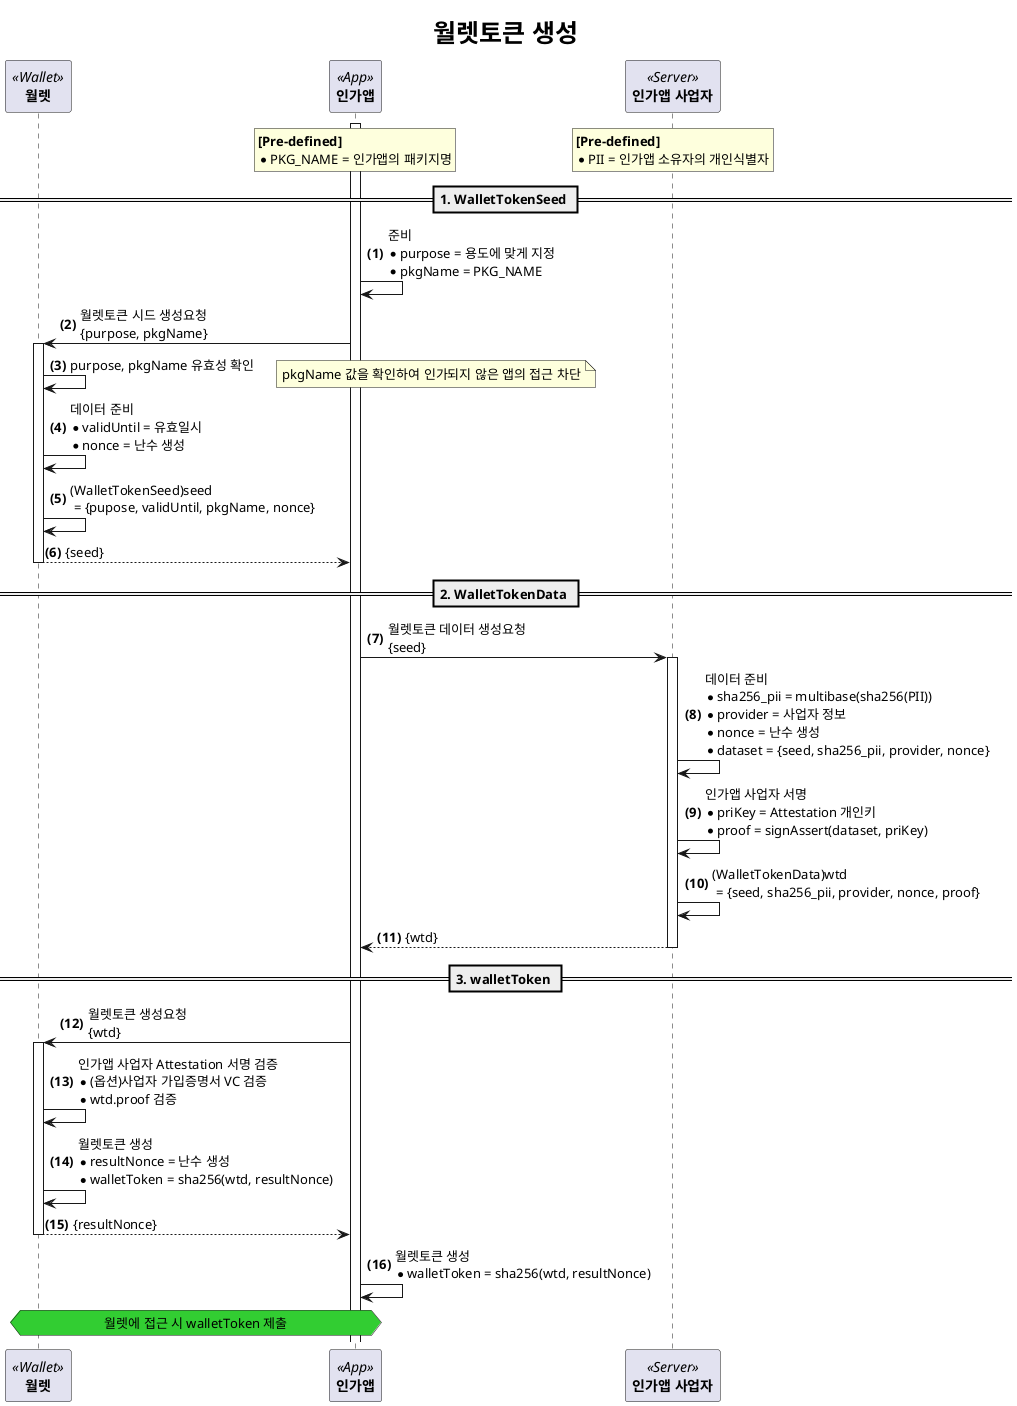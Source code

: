 @startuml proc_wallet_token_ko
title
	<size:25>월렛토큰 생성</size>
end title

autonumber "<b>(#)</b>"

participant "**월렛**" as wal <<Wallet>>
participant "**인가앱**" as ca <<App>>
participant "**인가앱 사업자**" as cap <<Server>>

activate ca

rnote over ca
    **[Pre-defined]**
    * PKG_NAME = 인가앱의 패키지명
end rnote
/ rnote over cap
    **[Pre-defined]**
    * PII = 인가앱 소유자의 개인식별자
end rnote

== 1. WalletTokenSeed ==

ca -> ca: 준비\
    \n* purpose = 용도에 맞게 지정\
    \n* pkgName = PKG_NAME

ca -> wal ++: 월렛토큰 시드 생성요청\n{purpose, pkgName}
    wal -> wal: purpose, pkgName 유효성 확인
    note right: pkgName 값을 확인하여 인가되지 않은 앱의 접근 차단
    wal -> wal: 데이터 준비\
            \n* validUntil = 유효일시\
            \n* nonce = 난수 생성
    wal -> wal: (WalletTokenSeed)seed\
            \n = {pupose, validUntil, pkgName, nonce}
return {seed}

== 2. WalletTokenData ==

ca -> cap ++: 월렛토큰 데이터 생성요청\n{seed}
    cap -> cap: 데이터 준비\
        \n* sha256_pii = multibase(sha256(PII))\
        \n* provider = 사업자 정보\
        \n* nonce = 난수 생성\
        \n* dataset = {seed, sha256_pii, provider, nonce}
    cap -> cap: 인가앱 사업자 서명\
        \n* priKey = Attestation 개인키\
        \n* proof = signAssert(dataset, priKey)
    cap -> cap: (WalletTokenData)wtd\
        \n = {seed, sha256_pii, provider, nonce, proof}
return {wtd}

== 3. walletToken ==

ca -> wal ++: 월렛토큰 생성요청\n{wtd}
    wal -> wal: 인가앱 사업자 Attestation 서명 검증\
            \n* (옵션)사업자 가입증명서 VC 검증\
            \n* wtd.proof 검증
    wal -> wal: 월렛토큰 생성\
            \n* resultNonce = 난수 생성\
            \n* walletToken = sha256(wtd, resultNonce)
return {resultNonce}

ca -> ca: 월렛토큰 생성\
    \n* walletToken = sha256(wtd, resultNonce)

hnote over wal, ca #LimeGreen
    월렛에 접근 시 walletToken 제출
end hnote
@enduml


@startuml proc_server_token_ko
title
	<size:25>서버토큰 생성</size>
end title

autonumber "<b>(#)</b>"

participant "**월렛**" as wal <<Wallet>>
participant "**인가앱**" as ca <<App>>
participant "**인가앱 사업자**" as cap <<Server>>
participant "**TAS**" as tas <<Server>>

activate ca

rnote over wal
    **[Pre-defined]**
    * WALLET_ID = 월렛 id
    * WALLET_DID = 월렛 did
end rnote
/ rnote over ca
    **[Pre-defined]**
    * APP_ID = 인가앱 id
    * sesKey, padding = TAS와 ECDH로 생성
end rnote
/ rnote over tas
    **[Pre-defined]**
    * sesKey, padding = 인가앱과 ECDH로 생성
end rnote

== 1. SignedWalletInfo ==

hnote over wal, cap #LimeGreen
    * walletToken = 월렛토큰 생성
end hnote

ca -> wal ++: 서명된 월렛정보 요청 {walletToken}
    wal -> wal: 데이터 준비\
            \n* id = WALLET_ID\
            \n* did = WALLET_DID\
            \n* wallet = {id, did}
    wal -> wal: 월렛정보 생성\
            \n* nonce = 난수 생성\
            \n* dataset = {wallet, nonce}
    wal -> wal: 월렛 서명\
            \n* priKey = Assertion 개인키\
            \n* proof = signAssert(dataset, priKey)
    wal -> wal: (SignedWalletInfo)swi\
            \n = {wallet, nonce, proof}
return {swi}

== 2. AttestedAppInfo ==

ca -> cap ++: 서명된 앱정보 요청\n{APP_ID}
    cap -> cap: 데이터 준비\
            \n* appId = APP_ID\
            \n* provider = 사업자 정보\
            \n* nonce = 난수 생성\
            \n* dataset = {appId, provider, nonce}
    cap -> cap: 인가앱 사업자 서명\
            \n* priKey = Attestation 개인키\
            \n* proof = signAssert(dataset, priKey)
    cap -> cap: (AttestedAppInfo)aai\
            \n = {appId, provider, nonce, proof}
return {aai}

== 3. ServerTokenSeed ==

ca -> ca: 토큰 시드 생성\
        \n* (ServerTokenSeed)seed\
        \n = {purpose, swi, aai}

== 4. ServerTokenData ==

ca -> tas ++: 서버토큰 생성요청 {seed}
    tas -> tas: 서명 검증\
            \n* seed.swi.proof 검증\
            \n* (옵션)사업자 가입증명서 VC 검증\
            \n* seed.aai.proof 검증
    tas -> tas: (ServerTokenData)std = {\
            \n    purpose = seed.purpose,\
            \n    walletId = seed.swi.wallet.id,\
            \n    caAppId = seed.aai.appId,\
            \n    validUntil = 유효일시,\
            \n    provider = 사업자 정보,\
            \n    nonce = 난수 생성\
            \n  }
    tas -> tas: 사업자 서명\
            \n* priKey = Attestation 개인키\
            \n* proof = signAssert(std, priKey)
    tas -> tas: 서버토큰 생성\n* serverToken = sha256(std)
    tas -> tas: 응답정보 암호화\
            \n* iv = IV 생성\
            \n* tmp = enc(std, sesKey, iv, padding)\
            \n* encStd = multibase(tmp)
return {iv, encStd}

== 5. serverToken ==

ca -> ca: 응답정보 복호화\
    \n* tmp = debase(encStd)\
    \n* std = dec(tmp, sesKey, iv, padding)
ca -> ca: 서버토큰 생성\n* serverToken = sha256(std)

hnote over ca, tas #LimeGreen
    TAS에 접근 시 serverToken 제출
end hnote
@enduml

